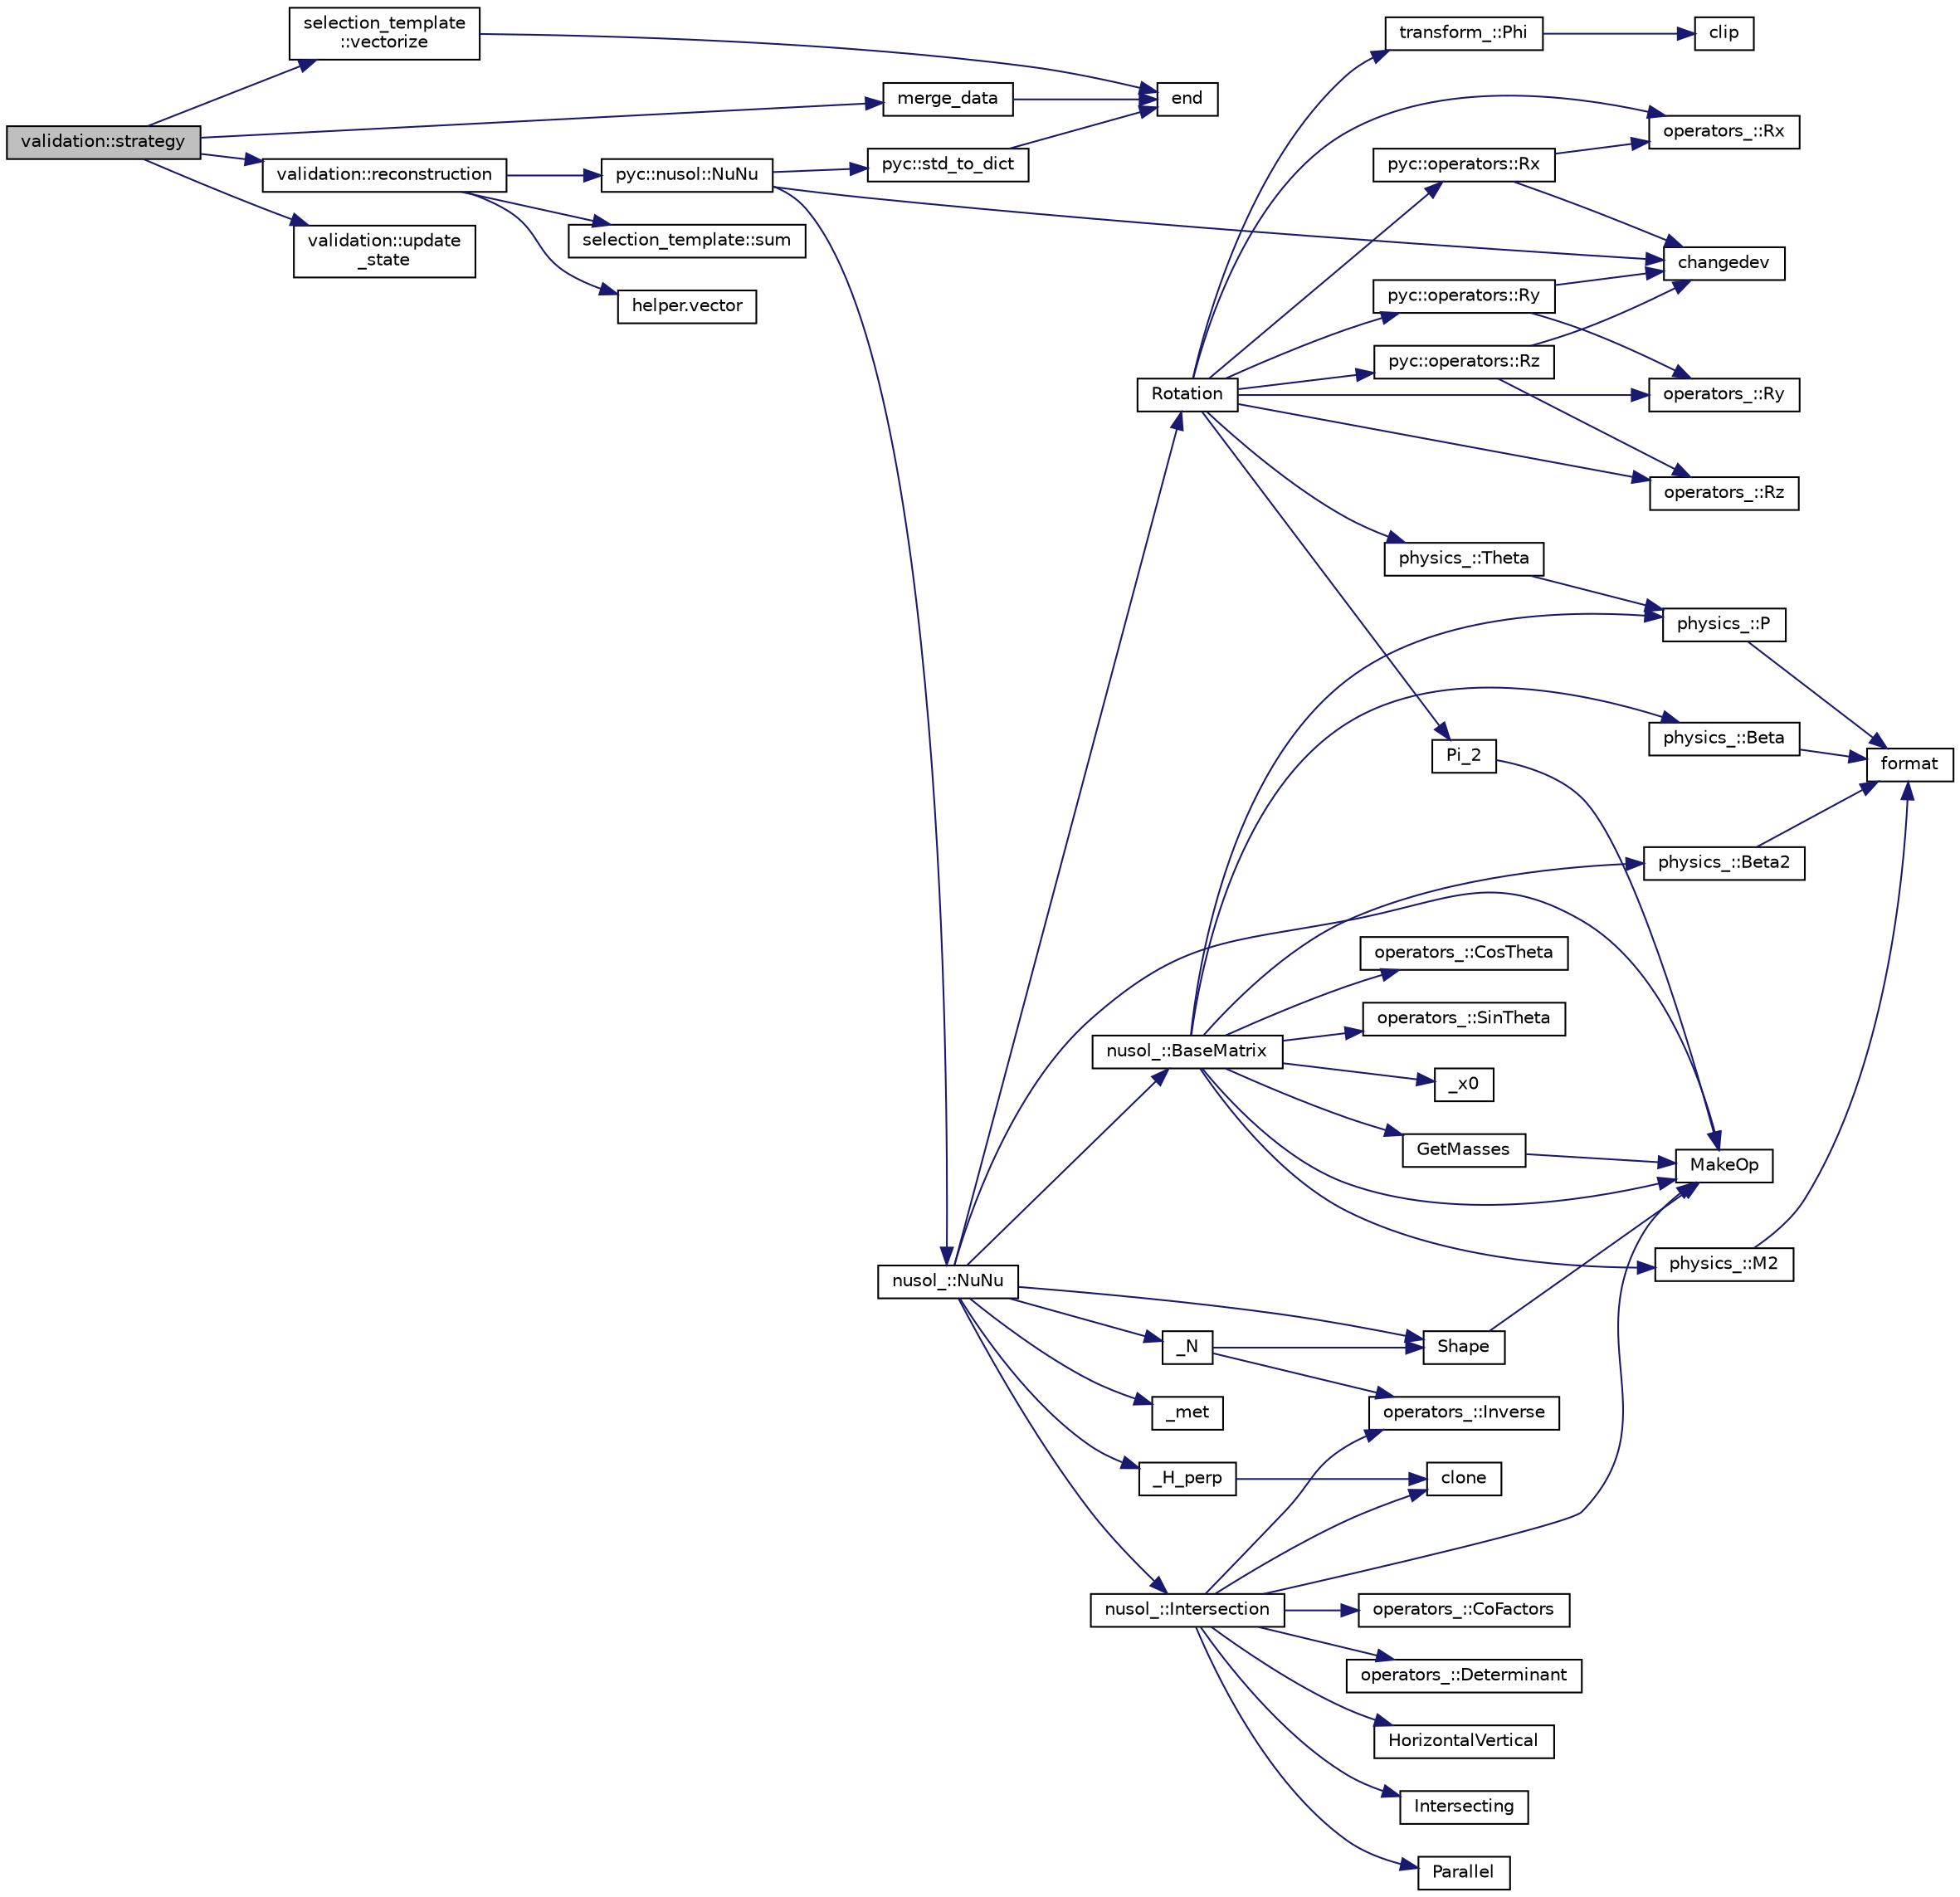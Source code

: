 digraph "validation::strategy"
{
 // INTERACTIVE_SVG=YES
 // LATEX_PDF_SIZE
  edge [fontname="Helvetica",fontsize="10",labelfontname="Helvetica",labelfontsize="10"];
  node [fontname="Helvetica",fontsize="10",shape=record];
  rankdir="LR";
  Node1 [label="validation::strategy",height=0.2,width=0.4,color="black", fillcolor="grey75", style="filled", fontcolor="black",tooltip=" "];
  Node1 -> Node2 [color="midnightblue",fontsize="10",style="solid",fontname="Helvetica"];
  Node2 [label="merge_data",height=0.2,width=0.4,color="black", fillcolor="white", style="filled",URL="$merge__cast_8h.html#a205af11d07be8d10770e7392817fc5c3",tooltip=" "];
  Node2 -> Node3 [color="midnightblue",fontsize="10",style="solid",fontname="Helvetica"];
  Node3 [label="end",height=0.2,width=0.4,color="black", fillcolor="white", style="filled",URL="$_3name_4_8h.html#a64e9fa75beda50a9e8400ee0d4e61984",tooltip=" "];
  Node1 -> Node4 [color="midnightblue",fontsize="10",style="solid",fontname="Helvetica"];
  Node4 [label="validation::reconstruction",height=0.2,width=0.4,color="black", fillcolor="white", style="filled",URL="$classvalidation.html#aa436b348c281a3d676910cf7b7d575eb",tooltip=" "];
  Node4 -> Node5 [color="midnightblue",fontsize="10",style="solid",fontname="Helvetica"];
  Node5 [label="pyc::nusol::NuNu",height=0.2,width=0.4,color="black", fillcolor="white", style="filled",URL="$namespacepyc_1_1nusol.html#a9650527ae538fa27121bedfb79a1fbe6",tooltip=" "];
  Node5 -> Node6 [color="midnightblue",fontsize="10",style="solid",fontname="Helvetica"];
  Node6 [label="changedev",height=0.2,width=0.4,color="black", fillcolor="white", style="filled",URL="$utils_8h.html#a123aed6d73594e07c6401a7a6c587808",tooltip=" "];
  Node5 -> Node7 [color="midnightblue",fontsize="10",style="solid",fontname="Helvetica"];
  Node7 [label="nusol_::NuNu",height=0.2,width=0.4,color="black", fillcolor="white", style="filled",URL="$namespacenusol__.html#ac849ef3564c5ac968727dce36494fd0a",tooltip=" "];
  Node7 -> Node8 [color="midnightblue",fontsize="10",style="solid",fontname="Helvetica"];
  Node8 [label="_H_perp",height=0.2,width=0.4,color="black", fillcolor="white", style="filled",URL="$nusol_2tensor_2nusol_8cxx.html#a8bbfd6699dae11189c40dfc0035fd99c",tooltip=" "];
  Node8 -> Node9 [color="midnightblue",fontsize="10",style="solid",fontname="Helvetica"];
  Node9 [label="clone",height=0.2,width=0.4,color="black", fillcolor="white", style="filled",URL="$_3name_4_8h.html#a288a32e73fa14ea1042eac9569469fab",tooltip=" "];
  Node7 -> Node10 [color="midnightblue",fontsize="10",style="solid",fontname="Helvetica"];
  Node10 [label="_met",height=0.2,width=0.4,color="black", fillcolor="white", style="filled",URL="$nusol_2tensor_2nusol_8cxx.html#aa2f3034bed6ef5a865741a89972d44d8",tooltip=" "];
  Node7 -> Node11 [color="midnightblue",fontsize="10",style="solid",fontname="Helvetica"];
  Node11 [label="_N",height=0.2,width=0.4,color="black", fillcolor="white", style="filled",URL="$nusol_2tensor_2nusol_8cxx.html#a154959ee15ff2420eef7a772682767b7",tooltip=" "];
  Node11 -> Node12 [color="midnightblue",fontsize="10",style="solid",fontname="Helvetica"];
  Node12 [label="operators_::Inverse",height=0.2,width=0.4,color="black", fillcolor="white", style="filled",URL="$namespaceoperators__.html#aaf20282e41ff4961e01d222feb86bc47",tooltip="Computes the inverse of a matrix."];
  Node11 -> Node13 [color="midnightblue",fontsize="10",style="solid",fontname="Helvetica"];
  Node13 [label="Shape",height=0.2,width=0.4,color="black", fillcolor="white", style="filled",URL="$nusol_2tensor_2nusol_8cxx.html#a695a1b065a09564a65159bac242c506c",tooltip=" "];
  Node13 -> Node14 [color="midnightblue",fontsize="10",style="solid",fontname="Helvetica"];
  Node14 [label="MakeOp",height=0.2,width=0.4,color="black", fillcolor="white", style="filled",URL="$utils_8h.html#a1652e53abd2299dd0f10e093948e4fa3",tooltip=" "];
  Node7 -> Node15 [color="midnightblue",fontsize="10",style="solid",fontname="Helvetica"];
  Node15 [label="nusol_::BaseMatrix",height=0.2,width=0.4,color="black", fillcolor="white", style="filled",URL="$namespacenusol__.html#a526c0e4a558a1201624ea0b639bc747c",tooltip=" "];
  Node15 -> Node16 [color="midnightblue",fontsize="10",style="solid",fontname="Helvetica"];
  Node16 [label="_x0",height=0.2,width=0.4,color="black", fillcolor="white", style="filled",URL="$nusol_2tensor_2nusol_8cxx.html#ac73ce1484f270adbb1791bd876e80dfa",tooltip=" "];
  Node15 -> Node17 [color="midnightblue",fontsize="10",style="solid",fontname="Helvetica"];
  Node17 [label="physics_::Beta",height=0.2,width=0.4,color="black", fillcolor="white", style="filled",URL="$namespacephysics__.html#a3123f743b9c22850e7346d5f56a4441b",tooltip="Computes the beta factor."];
  Node17 -> Node18 [color="midnightblue",fontsize="10",style="solid",fontname="Helvetica"];
  Node18 [label="format",height=0.2,width=0.4,color="black", fillcolor="white", style="filled",URL="$utils_8h.html#a9c1cdc6384bce6bdc92ca917b3f656bf",tooltip=" "];
  Node15 -> Node19 [color="midnightblue",fontsize="10",style="solid",fontname="Helvetica"];
  Node19 [label="physics_::Beta2",height=0.2,width=0.4,color="black", fillcolor="white", style="filled",URL="$namespacephysics__.html#aace12d6d7317cd102e5059781d724151",tooltip="Computes the square of the beta factor."];
  Node19 -> Node18 [color="midnightblue",fontsize="10",style="solid",fontname="Helvetica"];
  Node15 -> Node20 [color="midnightblue",fontsize="10",style="solid",fontname="Helvetica"];
  Node20 [label="operators_::CosTheta",height=0.2,width=0.4,color="black", fillcolor="white", style="filled",URL="$namespaceoperators__.html#af012532b8e034b7d6cb733360e14f8d7",tooltip="Computes the cosine of the angle between two vectors."];
  Node15 -> Node21 [color="midnightblue",fontsize="10",style="solid",fontname="Helvetica"];
  Node21 [label="GetMasses",height=0.2,width=0.4,color="black", fillcolor="white", style="filled",URL="$nusol_2tensor_2nusol_8cxx.html#ae8c5e5e9f8d45d429cba841a542cf64a",tooltip=" "];
  Node21 -> Node14 [color="midnightblue",fontsize="10",style="solid",fontname="Helvetica"];
  Node15 -> Node22 [color="midnightblue",fontsize="10",style="solid",fontname="Helvetica"];
  Node22 [label="physics_::M2",height=0.2,width=0.4,color="black", fillcolor="white", style="filled",URL="$namespacephysics__.html#a7787594305d4a156c31be581401b0b0b",tooltip="Computes the square of the invariant mass."];
  Node22 -> Node18 [color="midnightblue",fontsize="10",style="solid",fontname="Helvetica"];
  Node15 -> Node14 [color="midnightblue",fontsize="10",style="solid",fontname="Helvetica"];
  Node15 -> Node23 [color="midnightblue",fontsize="10",style="solid",fontname="Helvetica"];
  Node23 [label="physics_::P",height=0.2,width=0.4,color="black", fillcolor="white", style="filled",URL="$namespacephysics__.html#ac12a78b1943348345b940e510930f420",tooltip="Computes the momentum magnitude."];
  Node23 -> Node18 [color="midnightblue",fontsize="10",style="solid",fontname="Helvetica"];
  Node15 -> Node24 [color="midnightblue",fontsize="10",style="solid",fontname="Helvetica"];
  Node24 [label="operators_::SinTheta",height=0.2,width=0.4,color="black", fillcolor="white", style="filled",URL="$namespaceoperators__.html#a0335a4a853f7cff5faa4bc7bc68e3a8a",tooltip="Computes the sine of the angle between two vectors."];
  Node7 -> Node25 [color="midnightblue",fontsize="10",style="solid",fontname="Helvetica"];
  Node25 [label="nusol_::Intersection",height=0.2,width=0.4,color="black", fillcolor="white", style="filled",URL="$namespacenusol__.html#a2cdd92aeb32c05137ebc7ef96c47a3da",tooltip=" "];
  Node25 -> Node9 [color="midnightblue",fontsize="10",style="solid",fontname="Helvetica"];
  Node25 -> Node26 [color="midnightblue",fontsize="10",style="solid",fontname="Helvetica"];
  Node26 [label="operators_::CoFactors",height=0.2,width=0.4,color="black", fillcolor="white", style="filled",URL="$namespaceoperators__.html#a3d017da3c5169dfb4e1ca5da7cae0703",tooltip="Computes the cofactor matrix of a given matrix."];
  Node25 -> Node27 [color="midnightblue",fontsize="10",style="solid",fontname="Helvetica"];
  Node27 [label="operators_::Determinant",height=0.2,width=0.4,color="black", fillcolor="white", style="filled",URL="$namespaceoperators__.html#a123a2d44cfea06825875800ebf21ae0d",tooltip="Computes the determinant of a matrix."];
  Node25 -> Node28 [color="midnightblue",fontsize="10",style="solid",fontname="Helvetica"];
  Node28 [label="HorizontalVertical",height=0.2,width=0.4,color="black", fillcolor="white", style="filled",URL="$nusol_2tensor_2nusol_8cxx.html#aae1454f2383ba884c21b646a772061b0",tooltip=" "];
  Node25 -> Node29 [color="midnightblue",fontsize="10",style="solid",fontname="Helvetica"];
  Node29 [label="Intersecting",height=0.2,width=0.4,color="black", fillcolor="white", style="filled",URL="$nusol_2tensor_2nusol_8cxx.html#acf51fdc50b75894636c847810af38706",tooltip=" "];
  Node25 -> Node12 [color="midnightblue",fontsize="10",style="solid",fontname="Helvetica"];
  Node25 -> Node14 [color="midnightblue",fontsize="10",style="solid",fontname="Helvetica"];
  Node25 -> Node30 [color="midnightblue",fontsize="10",style="solid",fontname="Helvetica"];
  Node30 [label="Parallel",height=0.2,width=0.4,color="black", fillcolor="white", style="filled",URL="$nusol_2tensor_2nusol_8cxx.html#af09f8e81392582428eefa4b074f3f098",tooltip=" "];
  Node7 -> Node14 [color="midnightblue",fontsize="10",style="solid",fontname="Helvetica"];
  Node7 -> Node31 [color="midnightblue",fontsize="10",style="solid",fontname="Helvetica"];
  Node31 [label="Rotation",height=0.2,width=0.4,color="black", fillcolor="white", style="filled",URL="$nusol_2tensor_2nusol_8cxx.html#a28531a30b80ecbd780392279d8a8adf3",tooltip=" "];
  Node31 -> Node32 [color="midnightblue",fontsize="10",style="solid",fontname="Helvetica"];
  Node32 [label="transform_::Phi",height=0.2,width=0.4,color="black", fillcolor="white", style="filled",URL="$namespacetransform__.html#aa90019603231f23c1e857b5f5832b587",tooltip="Computes the azimuthal angle (Phi) from a momentum tensor."];
  Node32 -> Node33 [color="midnightblue",fontsize="10",style="solid",fontname="Helvetica"];
  Node33 [label="clip",height=0.2,width=0.4,color="black", fillcolor="white", style="filled",URL="$utils_8h.html#aaec9ca2d20716add3c686abd989934d0",tooltip=" "];
  Node31 -> Node34 [color="midnightblue",fontsize="10",style="solid",fontname="Helvetica"];
  Node34 [label="Pi_2",height=0.2,width=0.4,color="black", fillcolor="white", style="filled",URL="$nusol_2tensor_2nusol_8cxx.html#acf38ad4d8eeaff43568c7ef70cf2b815",tooltip=" "];
  Node34 -> Node14 [color="midnightblue",fontsize="10",style="solid",fontname="Helvetica"];
  Node31 -> Node35 [color="midnightblue",fontsize="10",style="solid",fontname="Helvetica"];
  Node35 [label="operators_::Rx",height=0.2,width=0.4,color="black", fillcolor="white", style="filled",URL="$namespaceoperators__.html#a7ce1f1b4f84306a157386ac5fd54ea1a",tooltip="Computes the rotation matrix around the X-axis."];
  Node31 -> Node36 [color="midnightblue",fontsize="10",style="solid",fontname="Helvetica"];
  Node36 [label="pyc::operators::Rx",height=0.2,width=0.4,color="black", fillcolor="white", style="filled",URL="$namespacepyc_1_1operators.html#a99b031f4c597d8075f46fdf850a8bd41",tooltip=" "];
  Node36 -> Node6 [color="midnightblue",fontsize="10",style="solid",fontname="Helvetica"];
  Node36 -> Node35 [color="midnightblue",fontsize="10",style="solid",fontname="Helvetica"];
  Node31 -> Node37 [color="midnightblue",fontsize="10",style="solid",fontname="Helvetica"];
  Node37 [label="operators_::Ry",height=0.2,width=0.4,color="black", fillcolor="white", style="filled",URL="$namespaceoperators__.html#a7f4dbc7ab056202b3b43d621f6c8df50",tooltip="Computes the rotation matrix around the Y-axis."];
  Node31 -> Node38 [color="midnightblue",fontsize="10",style="solid",fontname="Helvetica"];
  Node38 [label="pyc::operators::Ry",height=0.2,width=0.4,color="black", fillcolor="white", style="filled",URL="$namespacepyc_1_1operators.html#abcfa7b9cf2af875ac48807e57dafffdc",tooltip=" "];
  Node38 -> Node6 [color="midnightblue",fontsize="10",style="solid",fontname="Helvetica"];
  Node38 -> Node37 [color="midnightblue",fontsize="10",style="solid",fontname="Helvetica"];
  Node31 -> Node39 [color="midnightblue",fontsize="10",style="solid",fontname="Helvetica"];
  Node39 [label="operators_::Rz",height=0.2,width=0.4,color="black", fillcolor="white", style="filled",URL="$namespaceoperators__.html#a38a28124e97111d3a1f2809ce2039769",tooltip="Computes the rotation matrix around the Z-axis."];
  Node31 -> Node40 [color="midnightblue",fontsize="10",style="solid",fontname="Helvetica"];
  Node40 [label="pyc::operators::Rz",height=0.2,width=0.4,color="black", fillcolor="white", style="filled",URL="$namespacepyc_1_1operators.html#a0a4de4024b67c144c057a812aa618c4b",tooltip=" "];
  Node40 -> Node6 [color="midnightblue",fontsize="10",style="solid",fontname="Helvetica"];
  Node40 -> Node39 [color="midnightblue",fontsize="10",style="solid",fontname="Helvetica"];
  Node31 -> Node41 [color="midnightblue",fontsize="10",style="solid",fontname="Helvetica"];
  Node41 [label="physics_::Theta",height=0.2,width=0.4,color="black", fillcolor="white", style="filled",URL="$namespacephysics__.html#a6d323b672a05eb19edce0b4d818bdb7f",tooltip="Computes the polar angle theta."];
  Node41 -> Node23 [color="midnightblue",fontsize="10",style="solid",fontname="Helvetica"];
  Node7 -> Node13 [color="midnightblue",fontsize="10",style="solid",fontname="Helvetica"];
  Node5 -> Node42 [color="midnightblue",fontsize="10",style="solid",fontname="Helvetica"];
  Node42 [label="pyc::std_to_dict",height=0.2,width=0.4,color="black", fillcolor="white", style="filled",URL="$namespacepyc.html#ab174cc51f6efef06bdb0ba47ec3fe3bf",tooltip=" "];
  Node42 -> Node3 [color="midnightblue",fontsize="10",style="solid",fontname="Helvetica"];
  Node4 -> Node43 [color="midnightblue",fontsize="10",style="solid",fontname="Helvetica"];
  Node43 [label="selection_template::sum",height=0.2,width=0.4,color="black", fillcolor="white", style="filled",URL="$classselection__template.html#a84df199f6022f2a5d27979d43de51547",tooltip=" "];
  Node4 -> Node44 [color="midnightblue",fontsize="10",style="solid",fontname="Helvetica"];
  Node44 [label="helper.vector",height=0.2,width=0.4,color="black", fillcolor="white", style="filled",URL="$namespacehelper.html#a6a86af0e435c054cabd85eebb8a45782",tooltip=" "];
  Node1 -> Node45 [color="midnightblue",fontsize="10",style="solid",fontname="Helvetica"];
  Node45 [label="validation::update\l_state",height=0.2,width=0.4,color="black", fillcolor="white", style="filled",URL="$classvalidation.html#aa4e1748ddaa534cfd26880d5cd2ae7a5",tooltip=" "];
  Node1 -> Node46 [color="midnightblue",fontsize="10",style="solid",fontname="Helvetica"];
  Node46 [label="selection_template\l::vectorize",height=0.2,width=0.4,color="black", fillcolor="white", style="filled",URL="$classselection__template.html#a7e1560964237cf7b4846e24b300d7b9e",tooltip=" "];
  Node46 -> Node3 [color="midnightblue",fontsize="10",style="solid",fontname="Helvetica"];
}
